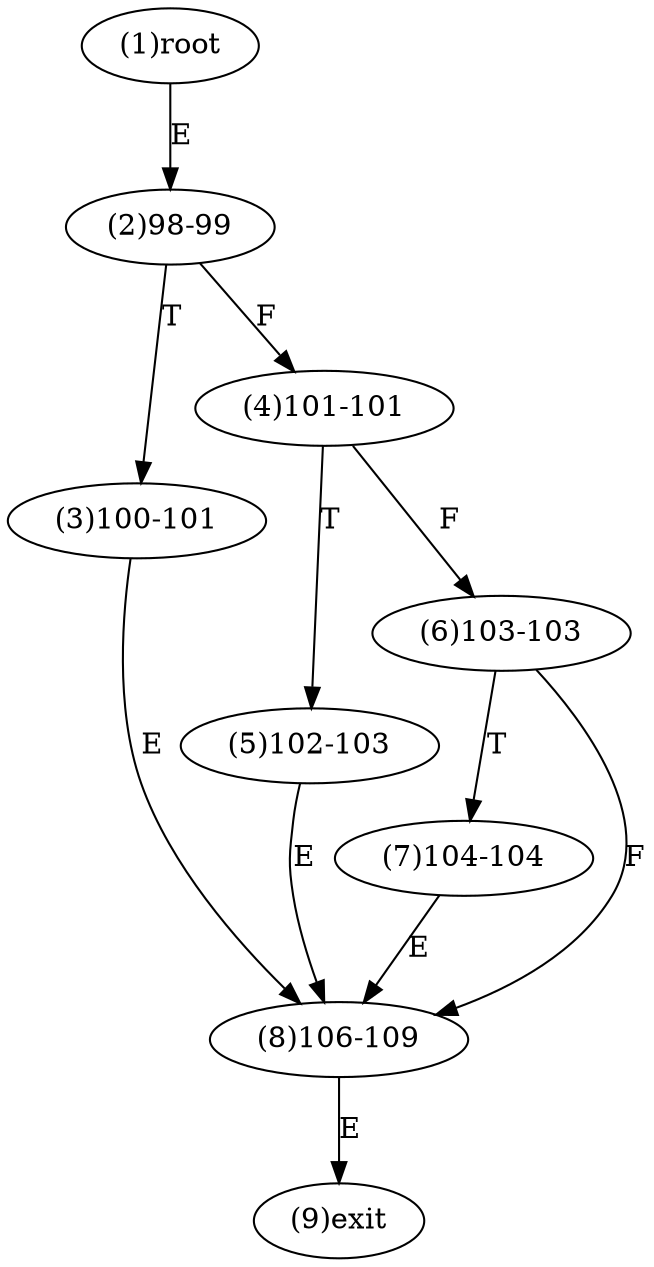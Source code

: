 digraph "" { 
1[ label="(1)root"];
2[ label="(2)98-99"];
3[ label="(3)100-101"];
4[ label="(4)101-101"];
5[ label="(5)102-103"];
6[ label="(6)103-103"];
7[ label="(7)104-104"];
8[ label="(8)106-109"];
9[ label="(9)exit"];
1->2[ label="E"];
2->4[ label="F"];
2->3[ label="T"];
3->8[ label="E"];
4->6[ label="F"];
4->5[ label="T"];
5->8[ label="E"];
6->8[ label="F"];
6->7[ label="T"];
7->8[ label="E"];
8->9[ label="E"];
}